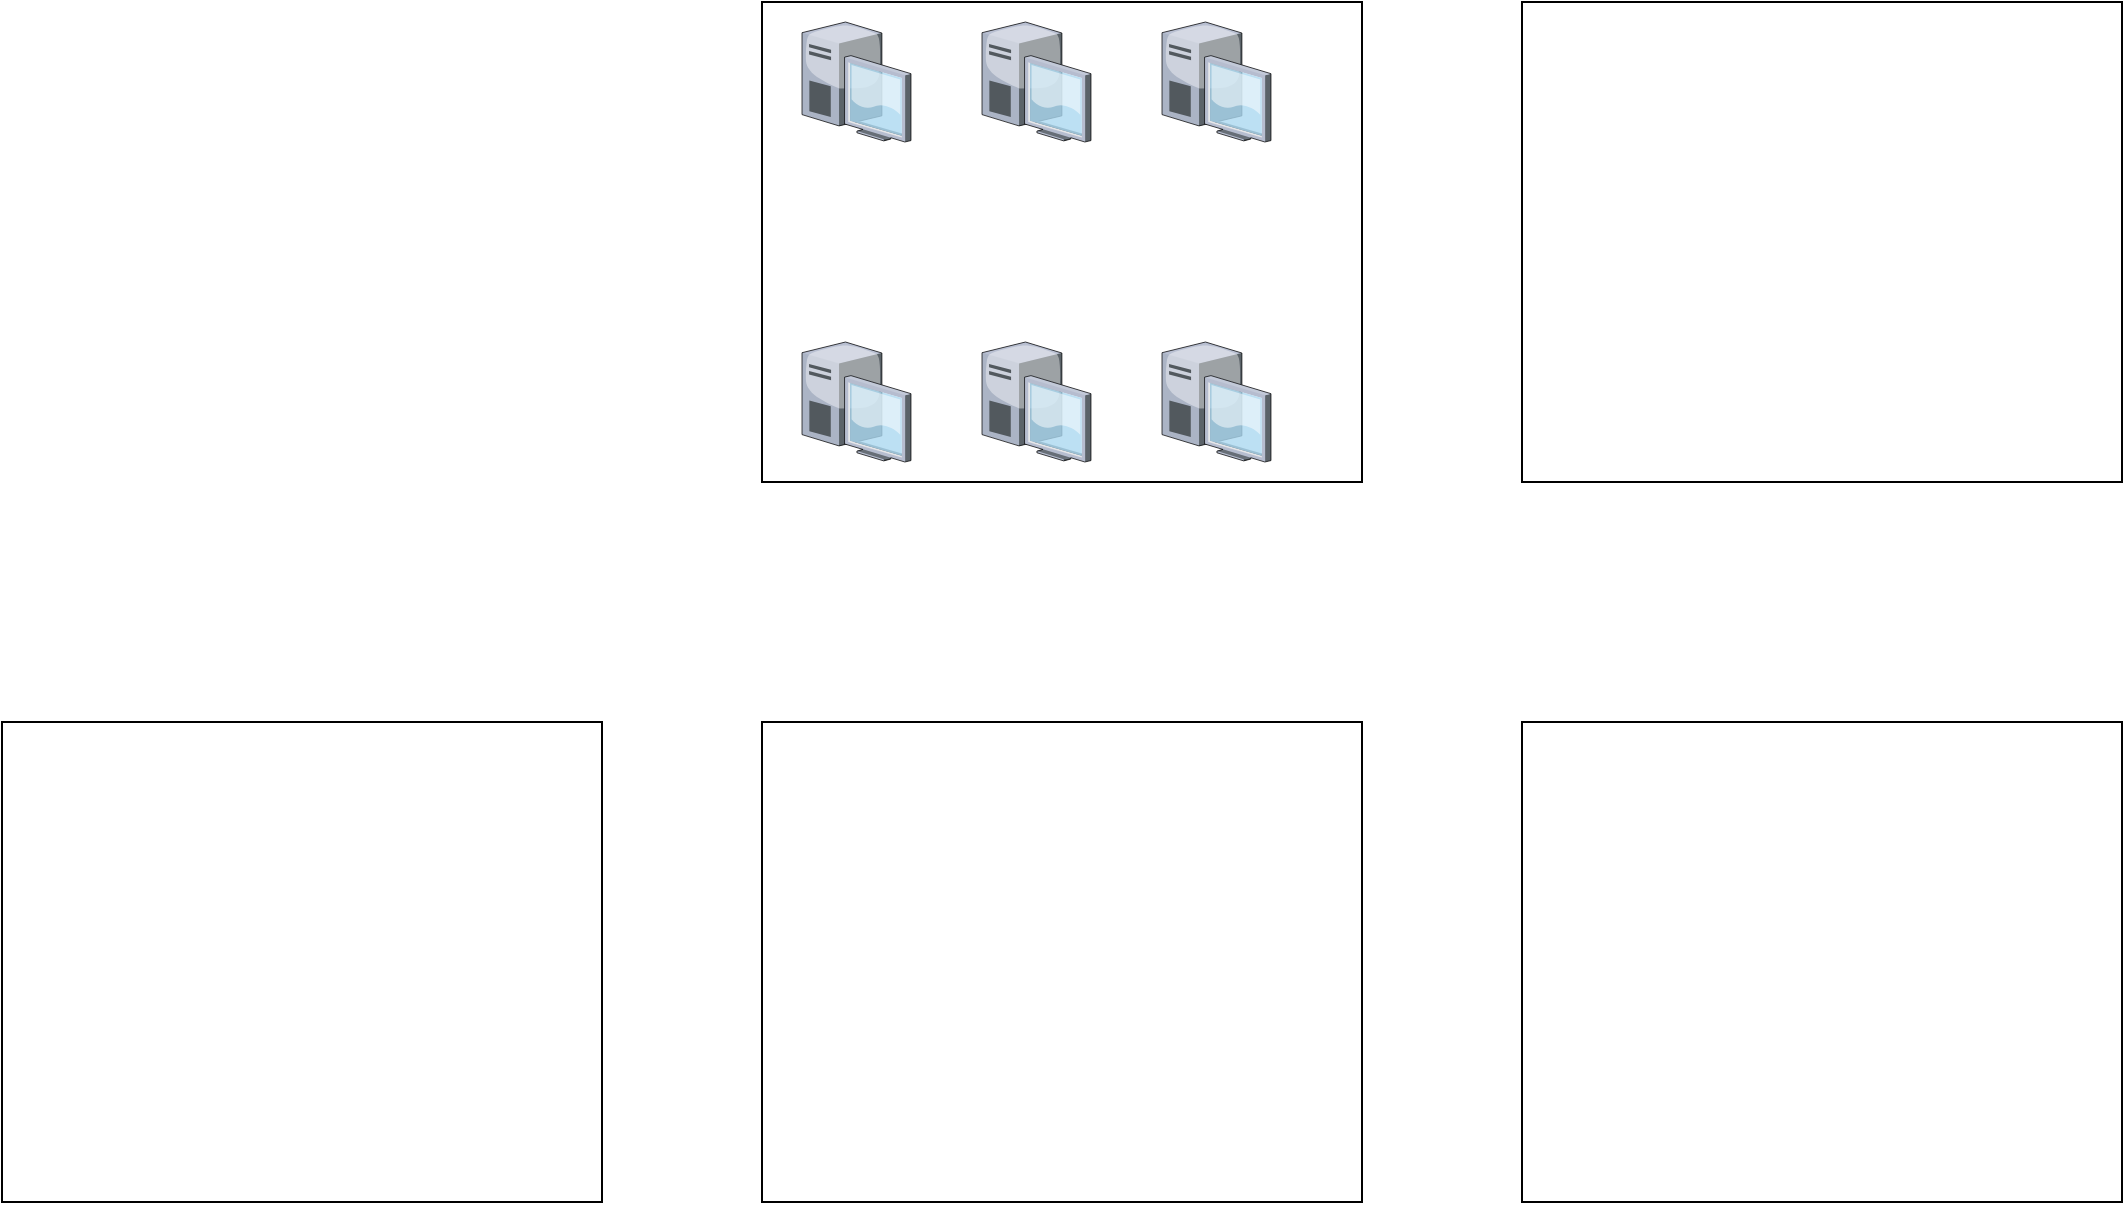 <mxfile version="20.7.4" type="github">
  <diagram name="Page-1" id="822b0af5-4adb-64df-f703-e8dfc1f81529">
    <mxGraphModel dx="369" dy="234" grid="1" gridSize="10" guides="1" tooltips="1" connect="1" arrows="1" fold="1" page="1" pageScale="1" pageWidth="1100" pageHeight="850" background="none" math="0" shadow="0">
      <root>
        <mxCell id="0" />
        <mxCell id="1" parent="0" />
        <mxCell id="vATExKD3N9hfjGAkF_zN-2" value="" style="rounded=0;whiteSpace=wrap;html=1;fillColor=none;" vertex="1" parent="1">
          <mxGeometry x="400" y="80" width="300" height="240" as="geometry" />
        </mxCell>
        <mxCell id="vATExKD3N9hfjGAkF_zN-5" value="" style="rounded=0;whiteSpace=wrap;html=1;fillColor=none;" vertex="1" parent="1">
          <mxGeometry x="780" y="80" width="300" height="240" as="geometry" />
        </mxCell>
        <mxCell id="vATExKD3N9hfjGAkF_zN-6" value="" style="rounded=0;whiteSpace=wrap;html=1;fillColor=none;" vertex="1" parent="1">
          <mxGeometry x="400" y="440" width="300" height="240" as="geometry" />
        </mxCell>
        <mxCell id="vATExKD3N9hfjGAkF_zN-7" value="" style="rounded=0;whiteSpace=wrap;html=1;fillColor=none;" vertex="1" parent="1">
          <mxGeometry x="780" y="440" width="300" height="240" as="geometry" />
        </mxCell>
        <mxCell id="vATExKD3N9hfjGAkF_zN-8" value="" style="rounded=0;whiteSpace=wrap;html=1;fillColor=none;" vertex="1" parent="1">
          <mxGeometry x="20" y="440" width="300" height="240" as="geometry" />
        </mxCell>
        <mxCell id="vATExKD3N9hfjGAkF_zN-9" value="" style="verticalLabelPosition=bottom;sketch=0;aspect=fixed;html=1;verticalAlign=top;strokeColor=none;align=center;outlineConnect=0;shape=mxgraph.citrix.desktop;fillColor=none;" vertex="1" parent="1">
          <mxGeometry x="420" y="90" width="54.49" height="60" as="geometry" />
        </mxCell>
        <mxCell id="vATExKD3N9hfjGAkF_zN-10" value="" style="verticalLabelPosition=bottom;sketch=0;aspect=fixed;html=1;verticalAlign=top;strokeColor=none;align=center;outlineConnect=0;shape=mxgraph.citrix.desktop;fillColor=none;" vertex="1" parent="1">
          <mxGeometry x="510" y="90" width="54.49" height="60" as="geometry" />
        </mxCell>
        <mxCell id="vATExKD3N9hfjGAkF_zN-11" value="" style="verticalLabelPosition=bottom;sketch=0;aspect=fixed;html=1;verticalAlign=top;strokeColor=none;align=center;outlineConnect=0;shape=mxgraph.citrix.desktop;fillColor=none;" vertex="1" parent="1">
          <mxGeometry x="600" y="90" width="54.49" height="60" as="geometry" />
        </mxCell>
        <mxCell id="vATExKD3N9hfjGAkF_zN-12" value="" style="verticalLabelPosition=bottom;sketch=0;aspect=fixed;html=1;verticalAlign=top;strokeColor=none;align=center;outlineConnect=0;shape=mxgraph.citrix.desktop;fillColor=none;" vertex="1" parent="1">
          <mxGeometry x="600" y="250" width="54.49" height="60" as="geometry" />
        </mxCell>
        <mxCell id="vATExKD3N9hfjGAkF_zN-13" value="" style="verticalLabelPosition=bottom;sketch=0;aspect=fixed;html=1;verticalAlign=top;strokeColor=none;align=center;outlineConnect=0;shape=mxgraph.citrix.desktop;fillColor=none;" vertex="1" parent="1">
          <mxGeometry x="510" y="250" width="54.49" height="60" as="geometry" />
        </mxCell>
        <mxCell id="vATExKD3N9hfjGAkF_zN-14" value="" style="verticalLabelPosition=bottom;sketch=0;aspect=fixed;html=1;verticalAlign=top;strokeColor=none;align=center;outlineConnect=0;shape=mxgraph.citrix.desktop;fillColor=none;" vertex="1" parent="1">
          <mxGeometry x="420" y="250" width="54.49" height="60" as="geometry" />
        </mxCell>
      </root>
    </mxGraphModel>
  </diagram>
</mxfile>
